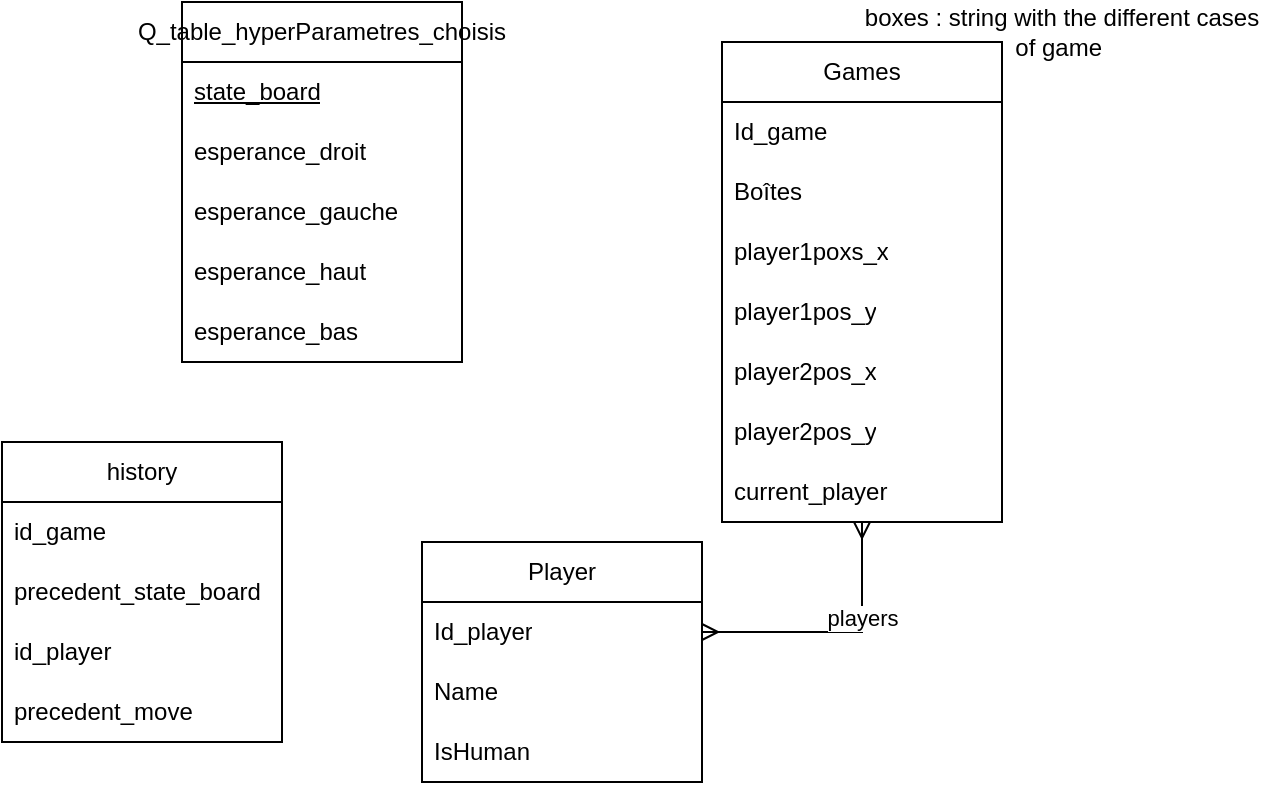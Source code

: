 <mxfile version="25.0.1">
  <diagram name="Page-1" id="d2If1LkSrOgjq3KQQzS8">
    <mxGraphModel dx="949" dy="508" grid="1" gridSize="10" guides="1" tooltips="1" connect="1" arrows="1" fold="1" page="1" pageScale="1" pageWidth="827" pageHeight="1169" math="0" shadow="0">
      <root>
        <mxCell id="0" />
        <mxCell id="1" parent="0" />
        <mxCell id="VYaoWX5Vr0VDT7d09Hty-1" value="Player" style="swimlane;fontStyle=0;childLayout=stackLayout;horizontal=1;startSize=30;horizontalStack=0;resizeParent=1;resizeParentMax=0;resizeLast=0;collapsible=1;marginBottom=0;whiteSpace=wrap;html=1;" parent="1" vertex="1">
          <mxGeometry x="240" y="360" width="140" height="120" as="geometry" />
        </mxCell>
        <mxCell id="VYaoWX5Vr0VDT7d09Hty-4" value="Id_player" style="text;strokeColor=none;fillColor=none;align=left;verticalAlign=middle;spacingLeft=4;spacingRight=4;overflow=hidden;points=[[0,0.5],[1,0.5]];portConstraint=eastwest;rotatable=0;whiteSpace=wrap;html=1;" parent="VYaoWX5Vr0VDT7d09Hty-1" vertex="1">
          <mxGeometry y="30" width="140" height="30" as="geometry" />
        </mxCell>
        <mxCell id="VYaoWX5Vr0VDT7d09Hty-2" value="Name" style="text;strokeColor=none;fillColor=none;align=left;verticalAlign=middle;spacingLeft=4;spacingRight=4;overflow=hidden;points=[[0,0.5],[1,0.5]];portConstraint=eastwest;rotatable=0;whiteSpace=wrap;html=1;" parent="VYaoWX5Vr0VDT7d09Hty-1" vertex="1">
          <mxGeometry y="60" width="140" height="30" as="geometry" />
        </mxCell>
        <mxCell id="VYaoWX5Vr0VDT7d09Hty-3" value="IsHuman" style="text;strokeColor=none;fillColor=none;align=left;verticalAlign=middle;spacingLeft=4;spacingRight=4;overflow=hidden;points=[[0,0.5],[1,0.5]];portConstraint=eastwest;rotatable=0;whiteSpace=wrap;html=1;" parent="VYaoWX5Vr0VDT7d09Hty-1" vertex="1">
          <mxGeometry y="90" width="140" height="30" as="geometry" />
        </mxCell>
        <mxCell id="VYaoWX5Vr0VDT7d09Hty-36" style="edgeStyle=orthogonalEdgeStyle;rounded=0;orthogonalLoop=1;jettySize=auto;html=1;entryX=1;entryY=0.5;entryDx=0;entryDy=0;endArrow=ERmany;endFill=0;startArrow=ERmany;startFill=0;" parent="1" source="VYaoWX5Vr0VDT7d09Hty-5" target="VYaoWX5Vr0VDT7d09Hty-4" edge="1">
          <mxGeometry relative="1" as="geometry" />
        </mxCell>
        <mxCell id="jv9ft0HEIHgMhdXlCz-u-1" value="players" style="edgeLabel;html=1;align=center;verticalAlign=middle;resizable=0;points=[];" parent="VYaoWX5Vr0VDT7d09Hty-36" vertex="1" connectable="0">
          <mxGeometry x="-0.295" y="-1" relative="1" as="geometry">
            <mxPoint x="1" as="offset" />
          </mxGeometry>
        </mxCell>
        <mxCell id="VYaoWX5Vr0VDT7d09Hty-5" value="Games" style="swimlane;fontStyle=0;childLayout=stackLayout;horizontal=1;startSize=30;horizontalStack=0;resizeParent=1;resizeParentMax=0;resizeLast=0;collapsible=1;marginBottom=0;whiteSpace=wrap;html=1;" parent="1" vertex="1">
          <mxGeometry x="390" y="110" width="140" height="240" as="geometry" />
        </mxCell>
        <mxCell id="VYaoWX5Vr0VDT7d09Hty-6" value="Id_game" style="text;strokeColor=none;fillColor=none;align=left;verticalAlign=middle;spacingLeft=4;spacingRight=4;overflow=hidden;points=[[0,0.5],[1,0.5]];portConstraint=eastwest;rotatable=0;whiteSpace=wrap;html=1;" parent="VYaoWX5Vr0VDT7d09Hty-5" vertex="1">
          <mxGeometry y="30" width="140" height="30" as="geometry" />
        </mxCell>
        <mxCell id="VYaoWX5Vr0VDT7d09Hty-35" value="Boîtes" style="text;strokeColor=none;fillColor=none;align=left;verticalAlign=middle;spacingLeft=4;spacingRight=4;overflow=hidden;points=[[0,0.5],[1,0.5]];portConstraint=eastwest;rotatable=0;whiteSpace=wrap;html=1;" parent="VYaoWX5Vr0VDT7d09Hty-5" vertex="1">
          <mxGeometry y="60" width="140" height="30" as="geometry" />
        </mxCell>
        <mxCell id="VYaoWX5Vr0VDT7d09Hty-38" value="player1poxs_x" style="text;strokeColor=none;fillColor=none;align=left;verticalAlign=middle;spacingLeft=4;spacingRight=4;overflow=hidden;points=[[0,0.5],[1,0.5]];portConstraint=eastwest;rotatable=0;whiteSpace=wrap;html=1;" parent="VYaoWX5Vr0VDT7d09Hty-5" vertex="1">
          <mxGeometry y="90" width="140" height="30" as="geometry" />
        </mxCell>
        <mxCell id="VYaoWX5Vr0VDT7d09Hty-39" value="player1pos_y" style="text;strokeColor=none;fillColor=none;align=left;verticalAlign=middle;spacingLeft=4;spacingRight=4;overflow=hidden;points=[[0,0.5],[1,0.5]];portConstraint=eastwest;rotatable=0;whiteSpace=wrap;html=1;" parent="VYaoWX5Vr0VDT7d09Hty-5" vertex="1">
          <mxGeometry y="120" width="140" height="30" as="geometry" />
        </mxCell>
        <mxCell id="VYaoWX5Vr0VDT7d09Hty-40" value="player2pos_x" style="text;strokeColor=none;fillColor=none;align=left;verticalAlign=middle;spacingLeft=4;spacingRight=4;overflow=hidden;points=[[0,0.5],[1,0.5]];portConstraint=eastwest;rotatable=0;whiteSpace=wrap;html=1;" parent="VYaoWX5Vr0VDT7d09Hty-5" vertex="1">
          <mxGeometry y="150" width="140" height="30" as="geometry" />
        </mxCell>
        <mxCell id="VYaoWX5Vr0VDT7d09Hty-41" value="player2pos_y" style="text;strokeColor=none;fillColor=none;align=left;verticalAlign=middle;spacingLeft=4;spacingRight=4;overflow=hidden;points=[[0,0.5],[1,0.5]];portConstraint=eastwest;rotatable=0;whiteSpace=wrap;html=1;" parent="VYaoWX5Vr0VDT7d09Hty-5" vertex="1">
          <mxGeometry y="180" width="140" height="30" as="geometry" />
        </mxCell>
        <mxCell id="VYaoWX5Vr0VDT7d09Hty-44" value="current_player" style="text;strokeColor=none;fillColor=none;align=left;verticalAlign=middle;spacingLeft=4;spacingRight=4;overflow=hidden;points=[[0,0.5],[1,0.5]];portConstraint=eastwest;rotatable=0;whiteSpace=wrap;html=1;" parent="VYaoWX5Vr0VDT7d09Hty-5" vertex="1">
          <mxGeometry y="210" width="140" height="30" as="geometry" />
        </mxCell>
        <mxCell id="VYaoWX5Vr0VDT7d09Hty-45" value="boxes : string with the different cases of game&amp;nbsp;" style="text;html=1;align=center;verticalAlign=middle;whiteSpace=wrap;rounded=0;" parent="1" vertex="1">
          <mxGeometry x="460" y="90" width="200" height="30" as="geometry" />
        </mxCell>
        <mxCell id="B0sTSrwNYe3rm_WJoB6_-1" value="Q_table_hyperParametres_choisis" style="swimlane;fontStyle=0;childLayout=stackLayout;horizontal=1;startSize=30;horizontalStack=0;resizeParent=1;resizeParentMax=0;resizeLast=0;collapsible=1;marginBottom=0;whiteSpace=wrap;html=1;" parent="1" vertex="1">
          <mxGeometry x="120" y="90" width="140" height="180" as="geometry" />
        </mxCell>
        <mxCell id="B0sTSrwNYe3rm_WJoB6_-2" value="&lt;u&gt;state_board&lt;/u&gt;" style="text;strokeColor=none;fillColor=none;align=left;verticalAlign=middle;spacingLeft=4;spacingRight=4;overflow=hidden;points=[[0,0.5],[1,0.5]];portConstraint=eastwest;rotatable=0;whiteSpace=wrap;html=1;" parent="B0sTSrwNYe3rm_WJoB6_-1" vertex="1">
          <mxGeometry y="30" width="140" height="30" as="geometry" />
        </mxCell>
        <mxCell id="B0sTSrwNYe3rm_WJoB6_-3" value="esperance_droit" style="text;strokeColor=none;fillColor=none;align=left;verticalAlign=middle;spacingLeft=4;spacingRight=4;overflow=hidden;points=[[0,0.5],[1,0.5]];portConstraint=eastwest;rotatable=0;whiteSpace=wrap;html=1;" parent="B0sTSrwNYe3rm_WJoB6_-1" vertex="1">
          <mxGeometry y="60" width="140" height="30" as="geometry" />
        </mxCell>
        <mxCell id="B0sTSrwNYe3rm_WJoB6_-4" value="esperance_gauche" style="text;strokeColor=none;fillColor=none;align=left;verticalAlign=middle;spacingLeft=4;spacingRight=4;overflow=hidden;points=[[0,0.5],[1,0.5]];portConstraint=eastwest;rotatable=0;whiteSpace=wrap;html=1;" parent="B0sTSrwNYe3rm_WJoB6_-1" vertex="1">
          <mxGeometry y="90" width="140" height="30" as="geometry" />
        </mxCell>
        <mxCell id="B0sTSrwNYe3rm_WJoB6_-6" value="esperance_haut" style="text;strokeColor=none;fillColor=none;align=left;verticalAlign=middle;spacingLeft=4;spacingRight=4;overflow=hidden;points=[[0,0.5],[1,0.5]];portConstraint=eastwest;rotatable=0;whiteSpace=wrap;html=1;" parent="B0sTSrwNYe3rm_WJoB6_-1" vertex="1">
          <mxGeometry y="120" width="140" height="30" as="geometry" />
        </mxCell>
        <mxCell id="B0sTSrwNYe3rm_WJoB6_-7" value="esperance_bas" style="text;strokeColor=none;fillColor=none;align=left;verticalAlign=middle;spacingLeft=4;spacingRight=4;overflow=hidden;points=[[0,0.5],[1,0.5]];portConstraint=eastwest;rotatable=0;whiteSpace=wrap;html=1;" parent="B0sTSrwNYe3rm_WJoB6_-1" vertex="1">
          <mxGeometry y="150" width="140" height="30" as="geometry" />
        </mxCell>
        <mxCell id="B0sTSrwNYe3rm_WJoB6_-21" value="history" style="swimlane;fontStyle=0;childLayout=stackLayout;horizontal=1;startSize=30;horizontalStack=0;resizeParent=1;resizeParentMax=0;resizeLast=0;collapsible=1;marginBottom=0;whiteSpace=wrap;html=1;" parent="1" vertex="1">
          <mxGeometry x="30" y="310" width="140" height="150" as="geometry" />
        </mxCell>
        <mxCell id="B0sTSrwNYe3rm_WJoB6_-23" value="id_game" style="text;strokeColor=none;fillColor=none;align=left;verticalAlign=middle;spacingLeft=4;spacingRight=4;overflow=hidden;points=[[0,0.5],[1,0.5]];portConstraint=eastwest;rotatable=0;whiteSpace=wrap;html=1;" parent="B0sTSrwNYe3rm_WJoB6_-21" vertex="1">
          <mxGeometry y="30" width="140" height="30" as="geometry" />
        </mxCell>
        <mxCell id="B0sTSrwNYe3rm_WJoB6_-24" value="precedent_state_board" style="text;strokeColor=none;fillColor=none;align=left;verticalAlign=middle;spacingLeft=4;spacingRight=4;overflow=hidden;points=[[0,0.5],[1,0.5]];portConstraint=eastwest;rotatable=0;whiteSpace=wrap;html=1;" parent="B0sTSrwNYe3rm_WJoB6_-21" vertex="1">
          <mxGeometry y="60" width="140" height="30" as="geometry" />
        </mxCell>
        <mxCell id="B0sTSrwNYe3rm_WJoB6_-25" value="id_player" style="text;strokeColor=none;fillColor=none;align=left;verticalAlign=middle;spacingLeft=4;spacingRight=4;overflow=hidden;points=[[0,0.5],[1,0.5]];portConstraint=eastwest;rotatable=0;whiteSpace=wrap;html=1;" parent="B0sTSrwNYe3rm_WJoB6_-21" vertex="1">
          <mxGeometry y="90" width="140" height="30" as="geometry" />
        </mxCell>
        <mxCell id="B0sTSrwNYe3rm_WJoB6_-26" value="precedent_move" style="text;strokeColor=none;fillColor=none;align=left;verticalAlign=middle;spacingLeft=4;spacingRight=4;overflow=hidden;points=[[0,0.5],[1,0.5]];portConstraint=eastwest;rotatable=0;whiteSpace=wrap;html=1;" parent="B0sTSrwNYe3rm_WJoB6_-21" vertex="1">
          <mxGeometry y="120" width="140" height="30" as="geometry" />
        </mxCell>
      </root>
    </mxGraphModel>
  </diagram>
</mxfile>
